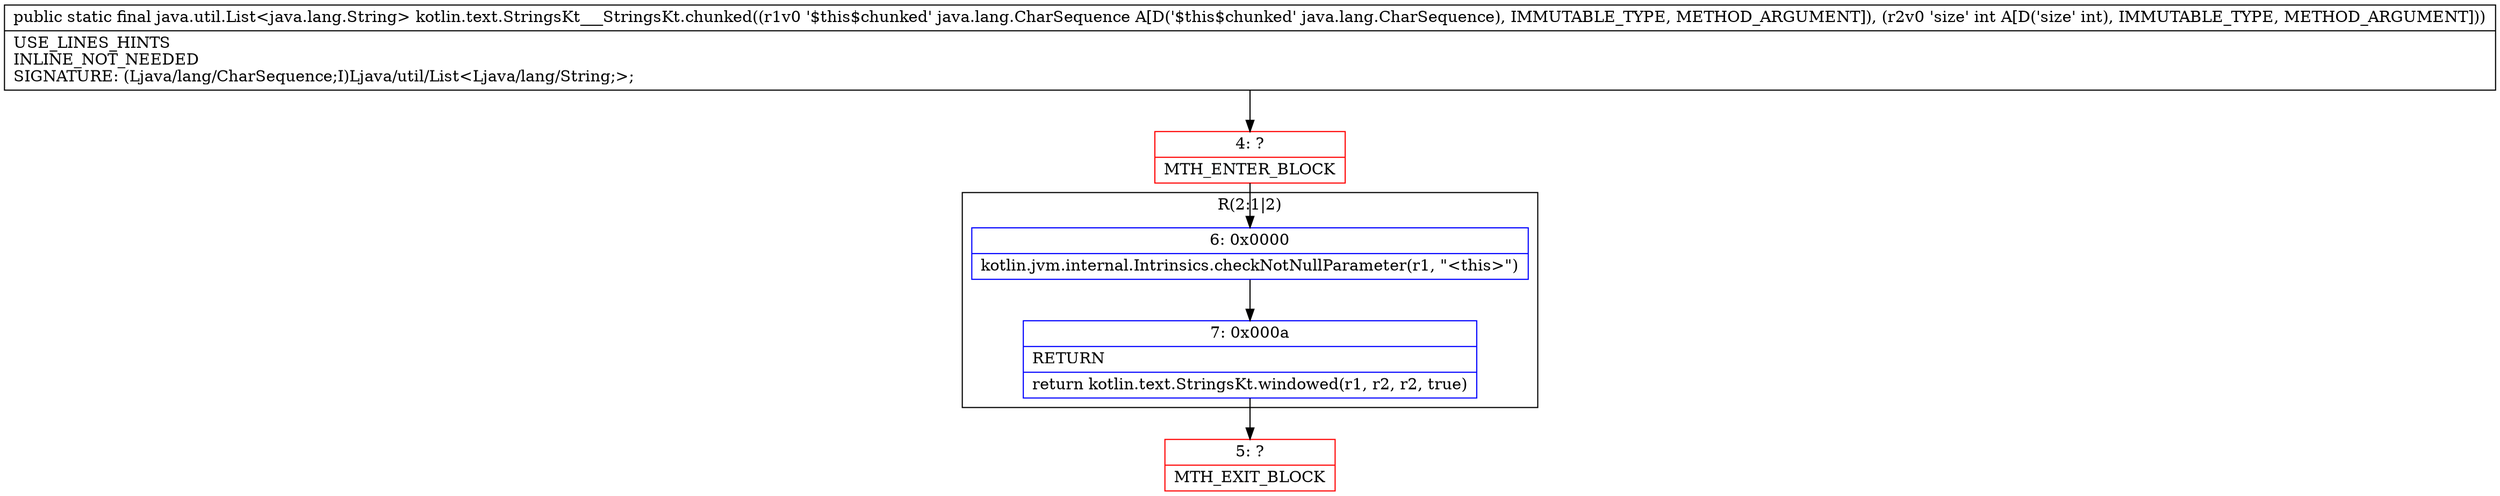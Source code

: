digraph "CFG forkotlin.text.StringsKt___StringsKt.chunked(Ljava\/lang\/CharSequence;I)Ljava\/util\/List;" {
subgraph cluster_Region_1049898491 {
label = "R(2:1|2)";
node [shape=record,color=blue];
Node_6 [shape=record,label="{6\:\ 0x0000|kotlin.jvm.internal.Intrinsics.checkNotNullParameter(r1, \"\<this\>\")\l}"];
Node_7 [shape=record,label="{7\:\ 0x000a|RETURN\l|return kotlin.text.StringsKt.windowed(r1, r2, r2, true)\l}"];
}
Node_4 [shape=record,color=red,label="{4\:\ ?|MTH_ENTER_BLOCK\l}"];
Node_5 [shape=record,color=red,label="{5\:\ ?|MTH_EXIT_BLOCK\l}"];
MethodNode[shape=record,label="{public static final java.util.List\<java.lang.String\> kotlin.text.StringsKt___StringsKt.chunked((r1v0 '$this$chunked' java.lang.CharSequence A[D('$this$chunked' java.lang.CharSequence), IMMUTABLE_TYPE, METHOD_ARGUMENT]), (r2v0 'size' int A[D('size' int), IMMUTABLE_TYPE, METHOD_ARGUMENT]))  | USE_LINES_HINTS\lINLINE_NOT_NEEDED\lSIGNATURE: (Ljava\/lang\/CharSequence;I)Ljava\/util\/List\<Ljava\/lang\/String;\>;\l}"];
MethodNode -> Node_4;Node_6 -> Node_7;
Node_7 -> Node_5;
Node_4 -> Node_6;
}

